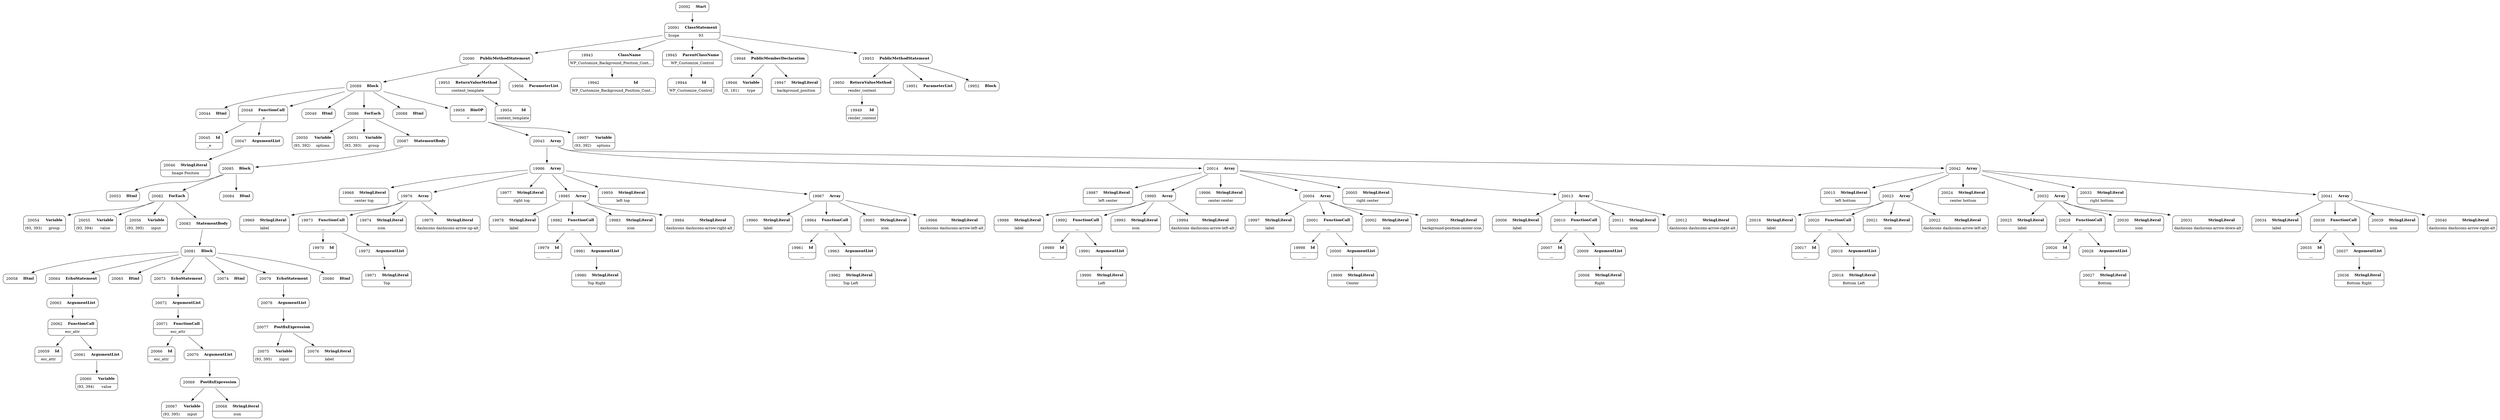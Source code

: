digraph ast {
node [shape=none];
19968 [label=<<TABLE border='1' cellspacing='0' cellpadding='10' style='rounded' ><TR><TD border='0'>19968</TD><TD border='0'><B>StringLiteral</B></TD></TR><HR/><TR><TD border='0' cellpadding='5' colspan='2'>center top</TD></TR></TABLE>>];
19969 [label=<<TABLE border='1' cellspacing='0' cellpadding='10' style='rounded' ><TR><TD border='0'>19969</TD><TD border='0'><B>StringLiteral</B></TD></TR><HR/><TR><TD border='0' cellpadding='5' colspan='2'>label</TD></TR></TABLE>>];
19970 [label=<<TABLE border='1' cellspacing='0' cellpadding='10' style='rounded' ><TR><TD border='0'>19970</TD><TD border='0'><B>Id</B></TD></TR><HR/><TR><TD border='0' cellpadding='5' colspan='2'>__</TD></TR></TABLE>>];
19971 [label=<<TABLE border='1' cellspacing='0' cellpadding='10' style='rounded' ><TR><TD border='0'>19971</TD><TD border='0'><B>StringLiteral</B></TD></TR><HR/><TR><TD border='0' cellpadding='5' colspan='2'>Top</TD></TR></TABLE>>];
19972 [label=<<TABLE border='1' cellspacing='0' cellpadding='10' style='rounded' ><TR><TD border='0'>19972</TD><TD border='0'><B>ArgumentList</B></TD></TR></TABLE>>];
19972 -> 19971 [weight=2];
19973 [label=<<TABLE border='1' cellspacing='0' cellpadding='10' style='rounded' ><TR><TD border='0'>19973</TD><TD border='0'><B>FunctionCall</B></TD></TR><HR/><TR><TD border='0' cellpadding='5' colspan='2'>__</TD></TR></TABLE>>];
19973 -> 19970 [weight=2];
19973 -> 19972 [weight=2];
19974 [label=<<TABLE border='1' cellspacing='0' cellpadding='10' style='rounded' ><TR><TD border='0'>19974</TD><TD border='0'><B>StringLiteral</B></TD></TR><HR/><TR><TD border='0' cellpadding='5' colspan='2'>icon</TD></TR></TABLE>>];
19975 [label=<<TABLE border='1' cellspacing='0' cellpadding='10' style='rounded' ><TR><TD border='0'>19975</TD><TD border='0'><B>StringLiteral</B></TD></TR><HR/><TR><TD border='0' cellpadding='5' colspan='2'>dashicons dashicons-arrow-up-alt</TD></TR></TABLE>>];
19976 [label=<<TABLE border='1' cellspacing='0' cellpadding='10' style='rounded' ><TR><TD border='0'>19976</TD><TD border='0'><B>Array</B></TD></TR></TABLE>>];
19976 -> 19969 [weight=2];
19976 -> 19973 [weight=2];
19976 -> 19974 [weight=2];
19976 -> 19975 [weight=2];
19977 [label=<<TABLE border='1' cellspacing='0' cellpadding='10' style='rounded' ><TR><TD border='0'>19977</TD><TD border='0'><B>StringLiteral</B></TD></TR><HR/><TR><TD border='0' cellpadding='5' colspan='2'>right top</TD></TR></TABLE>>];
19978 [label=<<TABLE border='1' cellspacing='0' cellpadding='10' style='rounded' ><TR><TD border='0'>19978</TD><TD border='0'><B>StringLiteral</B></TD></TR><HR/><TR><TD border='0' cellpadding='5' colspan='2'>label</TD></TR></TABLE>>];
19979 [label=<<TABLE border='1' cellspacing='0' cellpadding='10' style='rounded' ><TR><TD border='0'>19979</TD><TD border='0'><B>Id</B></TD></TR><HR/><TR><TD border='0' cellpadding='5' colspan='2'>__</TD></TR></TABLE>>];
19980 [label=<<TABLE border='1' cellspacing='0' cellpadding='10' style='rounded' ><TR><TD border='0'>19980</TD><TD border='0'><B>StringLiteral</B></TD></TR><HR/><TR><TD border='0' cellpadding='5' colspan='2'>Top Right</TD></TR></TABLE>>];
19981 [label=<<TABLE border='1' cellspacing='0' cellpadding='10' style='rounded' ><TR><TD border='0'>19981</TD><TD border='0'><B>ArgumentList</B></TD></TR></TABLE>>];
19981 -> 19980 [weight=2];
19982 [label=<<TABLE border='1' cellspacing='0' cellpadding='10' style='rounded' ><TR><TD border='0'>19982</TD><TD border='0'><B>FunctionCall</B></TD></TR><HR/><TR><TD border='0' cellpadding='5' colspan='2'>__</TD></TR></TABLE>>];
19982 -> 19979 [weight=2];
19982 -> 19981 [weight=2];
19983 [label=<<TABLE border='1' cellspacing='0' cellpadding='10' style='rounded' ><TR><TD border='0'>19983</TD><TD border='0'><B>StringLiteral</B></TD></TR><HR/><TR><TD border='0' cellpadding='5' colspan='2'>icon</TD></TR></TABLE>>];
19984 [label=<<TABLE border='1' cellspacing='0' cellpadding='10' style='rounded' ><TR><TD border='0'>19984</TD><TD border='0'><B>StringLiteral</B></TD></TR><HR/><TR><TD border='0' cellpadding='5' colspan='2'>dashicons dashicons-arrow-right-alt</TD></TR></TABLE>>];
19985 [label=<<TABLE border='1' cellspacing='0' cellpadding='10' style='rounded' ><TR><TD border='0'>19985</TD><TD border='0'><B>Array</B></TD></TR></TABLE>>];
19985 -> 19978 [weight=2];
19985 -> 19982 [weight=2];
19985 -> 19983 [weight=2];
19985 -> 19984 [weight=2];
19986 [label=<<TABLE border='1' cellspacing='0' cellpadding='10' style='rounded' ><TR><TD border='0'>19986</TD><TD border='0'><B>Array</B></TD></TR></TABLE>>];
19986 -> 19959 [weight=2];
19986 -> 19967 [weight=2];
19986 -> 19968 [weight=2];
19986 -> 19976 [weight=2];
19986 -> 19977 [weight=2];
19986 -> 19985 [weight=2];
19987 [label=<<TABLE border='1' cellspacing='0' cellpadding='10' style='rounded' ><TR><TD border='0'>19987</TD><TD border='0'><B>StringLiteral</B></TD></TR><HR/><TR><TD border='0' cellpadding='5' colspan='2'>left center</TD></TR></TABLE>>];
19988 [label=<<TABLE border='1' cellspacing='0' cellpadding='10' style='rounded' ><TR><TD border='0'>19988</TD><TD border='0'><B>StringLiteral</B></TD></TR><HR/><TR><TD border='0' cellpadding='5' colspan='2'>label</TD></TR></TABLE>>];
19989 [label=<<TABLE border='1' cellspacing='0' cellpadding='10' style='rounded' ><TR><TD border='0'>19989</TD><TD border='0'><B>Id</B></TD></TR><HR/><TR><TD border='0' cellpadding='5' colspan='2'>__</TD></TR></TABLE>>];
19990 [label=<<TABLE border='1' cellspacing='0' cellpadding='10' style='rounded' ><TR><TD border='0'>19990</TD><TD border='0'><B>StringLiteral</B></TD></TR><HR/><TR><TD border='0' cellpadding='5' colspan='2'>Left</TD></TR></TABLE>>];
19991 [label=<<TABLE border='1' cellspacing='0' cellpadding='10' style='rounded' ><TR><TD border='0'>19991</TD><TD border='0'><B>ArgumentList</B></TD></TR></TABLE>>];
19991 -> 19990 [weight=2];
19992 [label=<<TABLE border='1' cellspacing='0' cellpadding='10' style='rounded' ><TR><TD border='0'>19992</TD><TD border='0'><B>FunctionCall</B></TD></TR><HR/><TR><TD border='0' cellpadding='5' colspan='2'>__</TD></TR></TABLE>>];
19992 -> 19989 [weight=2];
19992 -> 19991 [weight=2];
19993 [label=<<TABLE border='1' cellspacing='0' cellpadding='10' style='rounded' ><TR><TD border='0'>19993</TD><TD border='0'><B>StringLiteral</B></TD></TR><HR/><TR><TD border='0' cellpadding='5' colspan='2'>icon</TD></TR></TABLE>>];
19994 [label=<<TABLE border='1' cellspacing='0' cellpadding='10' style='rounded' ><TR><TD border='0'>19994</TD><TD border='0'><B>StringLiteral</B></TD></TR><HR/><TR><TD border='0' cellpadding='5' colspan='2'>dashicons dashicons-arrow-left-alt</TD></TR></TABLE>>];
19995 [label=<<TABLE border='1' cellspacing='0' cellpadding='10' style='rounded' ><TR><TD border='0'>19995</TD><TD border='0'><B>Array</B></TD></TR></TABLE>>];
19995 -> 19988 [weight=2];
19995 -> 19992 [weight=2];
19995 -> 19993 [weight=2];
19995 -> 19994 [weight=2];
19996 [label=<<TABLE border='1' cellspacing='0' cellpadding='10' style='rounded' ><TR><TD border='0'>19996</TD><TD border='0'><B>StringLiteral</B></TD></TR><HR/><TR><TD border='0' cellpadding='5' colspan='2'>center center</TD></TR></TABLE>>];
19997 [label=<<TABLE border='1' cellspacing='0' cellpadding='10' style='rounded' ><TR><TD border='0'>19997</TD><TD border='0'><B>StringLiteral</B></TD></TR><HR/><TR><TD border='0' cellpadding='5' colspan='2'>label</TD></TR></TABLE>>];
19998 [label=<<TABLE border='1' cellspacing='0' cellpadding='10' style='rounded' ><TR><TD border='0'>19998</TD><TD border='0'><B>Id</B></TD></TR><HR/><TR><TD border='0' cellpadding='5' colspan='2'>__</TD></TR></TABLE>>];
19999 [label=<<TABLE border='1' cellspacing='0' cellpadding='10' style='rounded' ><TR><TD border='0'>19999</TD><TD border='0'><B>StringLiteral</B></TD></TR><HR/><TR><TD border='0' cellpadding='5' colspan='2'>Center</TD></TR></TABLE>>];
20000 [label=<<TABLE border='1' cellspacing='0' cellpadding='10' style='rounded' ><TR><TD border='0'>20000</TD><TD border='0'><B>ArgumentList</B></TD></TR></TABLE>>];
20000 -> 19999 [weight=2];
20001 [label=<<TABLE border='1' cellspacing='0' cellpadding='10' style='rounded' ><TR><TD border='0'>20001</TD><TD border='0'><B>FunctionCall</B></TD></TR><HR/><TR><TD border='0' cellpadding='5' colspan='2'>__</TD></TR></TABLE>>];
20001 -> 19998 [weight=2];
20001 -> 20000 [weight=2];
20002 [label=<<TABLE border='1' cellspacing='0' cellpadding='10' style='rounded' ><TR><TD border='0'>20002</TD><TD border='0'><B>StringLiteral</B></TD></TR><HR/><TR><TD border='0' cellpadding='5' colspan='2'>icon</TD></TR></TABLE>>];
20003 [label=<<TABLE border='1' cellspacing='0' cellpadding='10' style='rounded' ><TR><TD border='0'>20003</TD><TD border='0'><B>StringLiteral</B></TD></TR><HR/><TR><TD border='0' cellpadding='5' colspan='2'>background-position-center-icon</TD></TR></TABLE>>];
20004 [label=<<TABLE border='1' cellspacing='0' cellpadding='10' style='rounded' ><TR><TD border='0'>20004</TD><TD border='0'><B>Array</B></TD></TR></TABLE>>];
20004 -> 19997 [weight=2];
20004 -> 20001 [weight=2];
20004 -> 20002 [weight=2];
20004 -> 20003 [weight=2];
20005 [label=<<TABLE border='1' cellspacing='0' cellpadding='10' style='rounded' ><TR><TD border='0'>20005</TD><TD border='0'><B>StringLiteral</B></TD></TR><HR/><TR><TD border='0' cellpadding='5' colspan='2'>right center</TD></TR></TABLE>>];
20006 [label=<<TABLE border='1' cellspacing='0' cellpadding='10' style='rounded' ><TR><TD border='0'>20006</TD><TD border='0'><B>StringLiteral</B></TD></TR><HR/><TR><TD border='0' cellpadding='5' colspan='2'>label</TD></TR></TABLE>>];
20007 [label=<<TABLE border='1' cellspacing='0' cellpadding='10' style='rounded' ><TR><TD border='0'>20007</TD><TD border='0'><B>Id</B></TD></TR><HR/><TR><TD border='0' cellpadding='5' colspan='2'>__</TD></TR></TABLE>>];
20008 [label=<<TABLE border='1' cellspacing='0' cellpadding='10' style='rounded' ><TR><TD border='0'>20008</TD><TD border='0'><B>StringLiteral</B></TD></TR><HR/><TR><TD border='0' cellpadding='5' colspan='2'>Right</TD></TR></TABLE>>];
20009 [label=<<TABLE border='1' cellspacing='0' cellpadding='10' style='rounded' ><TR><TD border='0'>20009</TD><TD border='0'><B>ArgumentList</B></TD></TR></TABLE>>];
20009 -> 20008 [weight=2];
20010 [label=<<TABLE border='1' cellspacing='0' cellpadding='10' style='rounded' ><TR><TD border='0'>20010</TD><TD border='0'><B>FunctionCall</B></TD></TR><HR/><TR><TD border='0' cellpadding='5' colspan='2'>__</TD></TR></TABLE>>];
20010 -> 20007 [weight=2];
20010 -> 20009 [weight=2];
20011 [label=<<TABLE border='1' cellspacing='0' cellpadding='10' style='rounded' ><TR><TD border='0'>20011</TD><TD border='0'><B>StringLiteral</B></TD></TR><HR/><TR><TD border='0' cellpadding='5' colspan='2'>icon</TD></TR></TABLE>>];
20012 [label=<<TABLE border='1' cellspacing='0' cellpadding='10' style='rounded' ><TR><TD border='0'>20012</TD><TD border='0'><B>StringLiteral</B></TD></TR><HR/><TR><TD border='0' cellpadding='5' colspan='2'>dashicons dashicons-arrow-right-alt</TD></TR></TABLE>>];
20013 [label=<<TABLE border='1' cellspacing='0' cellpadding='10' style='rounded' ><TR><TD border='0'>20013</TD><TD border='0'><B>Array</B></TD></TR></TABLE>>];
20013 -> 20006 [weight=2];
20013 -> 20010 [weight=2];
20013 -> 20011 [weight=2];
20013 -> 20012 [weight=2];
20014 [label=<<TABLE border='1' cellspacing='0' cellpadding='10' style='rounded' ><TR><TD border='0'>20014</TD><TD border='0'><B>Array</B></TD></TR></TABLE>>];
20014 -> 19987 [weight=2];
20014 -> 19995 [weight=2];
20014 -> 19996 [weight=2];
20014 -> 20004 [weight=2];
20014 -> 20005 [weight=2];
20014 -> 20013 [weight=2];
20015 [label=<<TABLE border='1' cellspacing='0' cellpadding='10' style='rounded' ><TR><TD border='0'>20015</TD><TD border='0'><B>StringLiteral</B></TD></TR><HR/><TR><TD border='0' cellpadding='5' colspan='2'>left bottom</TD></TR></TABLE>>];
20016 [label=<<TABLE border='1' cellspacing='0' cellpadding='10' style='rounded' ><TR><TD border='0'>20016</TD><TD border='0'><B>StringLiteral</B></TD></TR><HR/><TR><TD border='0' cellpadding='5' colspan='2'>label</TD></TR></TABLE>>];
20017 [label=<<TABLE border='1' cellspacing='0' cellpadding='10' style='rounded' ><TR><TD border='0'>20017</TD><TD border='0'><B>Id</B></TD></TR><HR/><TR><TD border='0' cellpadding='5' colspan='2'>__</TD></TR></TABLE>>];
20018 [label=<<TABLE border='1' cellspacing='0' cellpadding='10' style='rounded' ><TR><TD border='0'>20018</TD><TD border='0'><B>StringLiteral</B></TD></TR><HR/><TR><TD border='0' cellpadding='5' colspan='2'>Bottom Left</TD></TR></TABLE>>];
20019 [label=<<TABLE border='1' cellspacing='0' cellpadding='10' style='rounded' ><TR><TD border='0'>20019</TD><TD border='0'><B>ArgumentList</B></TD></TR></TABLE>>];
20019 -> 20018 [weight=2];
20020 [label=<<TABLE border='1' cellspacing='0' cellpadding='10' style='rounded' ><TR><TD border='0'>20020</TD><TD border='0'><B>FunctionCall</B></TD></TR><HR/><TR><TD border='0' cellpadding='5' colspan='2'>__</TD></TR></TABLE>>];
20020 -> 20017 [weight=2];
20020 -> 20019 [weight=2];
20021 [label=<<TABLE border='1' cellspacing='0' cellpadding='10' style='rounded' ><TR><TD border='0'>20021</TD><TD border='0'><B>StringLiteral</B></TD></TR><HR/><TR><TD border='0' cellpadding='5' colspan='2'>icon</TD></TR></TABLE>>];
20022 [label=<<TABLE border='1' cellspacing='0' cellpadding='10' style='rounded' ><TR><TD border='0'>20022</TD><TD border='0'><B>StringLiteral</B></TD></TR><HR/><TR><TD border='0' cellpadding='5' colspan='2'>dashicons dashicons-arrow-left-alt</TD></TR></TABLE>>];
20023 [label=<<TABLE border='1' cellspacing='0' cellpadding='10' style='rounded' ><TR><TD border='0'>20023</TD><TD border='0'><B>Array</B></TD></TR></TABLE>>];
20023 -> 20016 [weight=2];
20023 -> 20020 [weight=2];
20023 -> 20021 [weight=2];
20023 -> 20022 [weight=2];
20024 [label=<<TABLE border='1' cellspacing='0' cellpadding='10' style='rounded' ><TR><TD border='0'>20024</TD><TD border='0'><B>StringLiteral</B></TD></TR><HR/><TR><TD border='0' cellpadding='5' colspan='2'>center bottom</TD></TR></TABLE>>];
20025 [label=<<TABLE border='1' cellspacing='0' cellpadding='10' style='rounded' ><TR><TD border='0'>20025</TD><TD border='0'><B>StringLiteral</B></TD></TR><HR/><TR><TD border='0' cellpadding='5' colspan='2'>label</TD></TR></TABLE>>];
20026 [label=<<TABLE border='1' cellspacing='0' cellpadding='10' style='rounded' ><TR><TD border='0'>20026</TD><TD border='0'><B>Id</B></TD></TR><HR/><TR><TD border='0' cellpadding='5' colspan='2'>__</TD></TR></TABLE>>];
20027 [label=<<TABLE border='1' cellspacing='0' cellpadding='10' style='rounded' ><TR><TD border='0'>20027</TD><TD border='0'><B>StringLiteral</B></TD></TR><HR/><TR><TD border='0' cellpadding='5' colspan='2'>Bottom</TD></TR></TABLE>>];
20028 [label=<<TABLE border='1' cellspacing='0' cellpadding='10' style='rounded' ><TR><TD border='0'>20028</TD><TD border='0'><B>ArgumentList</B></TD></TR></TABLE>>];
20028 -> 20027 [weight=2];
20029 [label=<<TABLE border='1' cellspacing='0' cellpadding='10' style='rounded' ><TR><TD border='0'>20029</TD><TD border='0'><B>FunctionCall</B></TD></TR><HR/><TR><TD border='0' cellpadding='5' colspan='2'>__</TD></TR></TABLE>>];
20029 -> 20026 [weight=2];
20029 -> 20028 [weight=2];
20030 [label=<<TABLE border='1' cellspacing='0' cellpadding='10' style='rounded' ><TR><TD border='0'>20030</TD><TD border='0'><B>StringLiteral</B></TD></TR><HR/><TR><TD border='0' cellpadding='5' colspan='2'>icon</TD></TR></TABLE>>];
20031 [label=<<TABLE border='1' cellspacing='0' cellpadding='10' style='rounded' ><TR><TD border='0'>20031</TD><TD border='0'><B>StringLiteral</B></TD></TR><HR/><TR><TD border='0' cellpadding='5' colspan='2'>dashicons dashicons-arrow-down-alt</TD></TR></TABLE>>];
20032 [label=<<TABLE border='1' cellspacing='0' cellpadding='10' style='rounded' ><TR><TD border='0'>20032</TD><TD border='0'><B>Array</B></TD></TR></TABLE>>];
20032 -> 20025 [weight=2];
20032 -> 20029 [weight=2];
20032 -> 20030 [weight=2];
20032 -> 20031 [weight=2];
20033 [label=<<TABLE border='1' cellspacing='0' cellpadding='10' style='rounded' ><TR><TD border='0'>20033</TD><TD border='0'><B>StringLiteral</B></TD></TR><HR/><TR><TD border='0' cellpadding='5' colspan='2'>right bottom</TD></TR></TABLE>>];
20034 [label=<<TABLE border='1' cellspacing='0' cellpadding='10' style='rounded' ><TR><TD border='0'>20034</TD><TD border='0'><B>StringLiteral</B></TD></TR><HR/><TR><TD border='0' cellpadding='5' colspan='2'>label</TD></TR></TABLE>>];
20035 [label=<<TABLE border='1' cellspacing='0' cellpadding='10' style='rounded' ><TR><TD border='0'>20035</TD><TD border='0'><B>Id</B></TD></TR><HR/><TR><TD border='0' cellpadding='5' colspan='2'>__</TD></TR></TABLE>>];
20036 [label=<<TABLE border='1' cellspacing='0' cellpadding='10' style='rounded' ><TR><TD border='0'>20036</TD><TD border='0'><B>StringLiteral</B></TD></TR><HR/><TR><TD border='0' cellpadding='5' colspan='2'>Bottom Right</TD></TR></TABLE>>];
20037 [label=<<TABLE border='1' cellspacing='0' cellpadding='10' style='rounded' ><TR><TD border='0'>20037</TD><TD border='0'><B>ArgumentList</B></TD></TR></TABLE>>];
20037 -> 20036 [weight=2];
20038 [label=<<TABLE border='1' cellspacing='0' cellpadding='10' style='rounded' ><TR><TD border='0'>20038</TD><TD border='0'><B>FunctionCall</B></TD></TR><HR/><TR><TD border='0' cellpadding='5' colspan='2'>__</TD></TR></TABLE>>];
20038 -> 20035 [weight=2];
20038 -> 20037 [weight=2];
20039 [label=<<TABLE border='1' cellspacing='0' cellpadding='10' style='rounded' ><TR><TD border='0'>20039</TD><TD border='0'><B>StringLiteral</B></TD></TR><HR/><TR><TD border='0' cellpadding='5' colspan='2'>icon</TD></TR></TABLE>>];
20040 [label=<<TABLE border='1' cellspacing='0' cellpadding='10' style='rounded' ><TR><TD border='0'>20040</TD><TD border='0'><B>StringLiteral</B></TD></TR><HR/><TR><TD border='0' cellpadding='5' colspan='2'>dashicons dashicons-arrow-right-alt</TD></TR></TABLE>>];
20041 [label=<<TABLE border='1' cellspacing='0' cellpadding='10' style='rounded' ><TR><TD border='0'>20041</TD><TD border='0'><B>Array</B></TD></TR></TABLE>>];
20041 -> 20034 [weight=2];
20041 -> 20038 [weight=2];
20041 -> 20039 [weight=2];
20041 -> 20040 [weight=2];
20042 [label=<<TABLE border='1' cellspacing='0' cellpadding='10' style='rounded' ><TR><TD border='0'>20042</TD><TD border='0'><B>Array</B></TD></TR></TABLE>>];
20042 -> 20015 [weight=2];
20042 -> 20023 [weight=2];
20042 -> 20024 [weight=2];
20042 -> 20032 [weight=2];
20042 -> 20033 [weight=2];
20042 -> 20041 [weight=2];
20043 [label=<<TABLE border='1' cellspacing='0' cellpadding='10' style='rounded' ><TR><TD border='0'>20043</TD><TD border='0'><B>Array</B></TD></TR></TABLE>>];
20043 -> 19986 [weight=2];
20043 -> 20014 [weight=2];
20043 -> 20042 [weight=2];
20044 [label=<<TABLE border='1' cellspacing='0' cellpadding='10' style='rounded' ><TR><TD border='0'>20044</TD><TD border='0'><B>Html</B></TD></TR></TABLE>>];
20045 [label=<<TABLE border='1' cellspacing='0' cellpadding='10' style='rounded' ><TR><TD border='0'>20045</TD><TD border='0'><B>Id</B></TD></TR><HR/><TR><TD border='0' cellpadding='5' colspan='2'>_e</TD></TR></TABLE>>];
20046 [label=<<TABLE border='1' cellspacing='0' cellpadding='10' style='rounded' ><TR><TD border='0'>20046</TD><TD border='0'><B>StringLiteral</B></TD></TR><HR/><TR><TD border='0' cellpadding='5' colspan='2'>Image Position</TD></TR></TABLE>>];
20047 [label=<<TABLE border='1' cellspacing='0' cellpadding='10' style='rounded' ><TR><TD border='0'>20047</TD><TD border='0'><B>ArgumentList</B></TD></TR></TABLE>>];
20047 -> 20046 [weight=2];
20048 [label=<<TABLE border='1' cellspacing='0' cellpadding='10' style='rounded' ><TR><TD border='0'>20048</TD><TD border='0'><B>FunctionCall</B></TD></TR><HR/><TR><TD border='0' cellpadding='5' colspan='2'>_e</TD></TR></TABLE>>];
20048 -> 20045 [weight=2];
20048 -> 20047 [weight=2];
20049 [label=<<TABLE border='1' cellspacing='0' cellpadding='10' style='rounded' ><TR><TD border='0'>20049</TD><TD border='0'><B>Html</B></TD></TR></TABLE>>];
20050 [label=<<TABLE border='1' cellspacing='0' cellpadding='10' style='rounded' ><TR><TD border='0'>20050</TD><TD border='0'><B>Variable</B></TD></TR><HR/><TR><TD border='0' cellpadding='5'>(93, 392)</TD><TD border='0' cellpadding='5'>options</TD></TR></TABLE>>];
20051 [label=<<TABLE border='1' cellspacing='0' cellpadding='10' style='rounded' ><TR><TD border='0'>20051</TD><TD border='0'><B>Variable</B></TD></TR><HR/><TR><TD border='0' cellpadding='5'>(93, 393)</TD><TD border='0' cellpadding='5'>group</TD></TR></TABLE>>];
20053 [label=<<TABLE border='1' cellspacing='0' cellpadding='10' style='rounded' ><TR><TD border='0'>20053</TD><TD border='0'><B>Html</B></TD></TR></TABLE>>];
20054 [label=<<TABLE border='1' cellspacing='0' cellpadding='10' style='rounded' ><TR><TD border='0'>20054</TD><TD border='0'><B>Variable</B></TD></TR><HR/><TR><TD border='0' cellpadding='5'>(93, 393)</TD><TD border='0' cellpadding='5'>group</TD></TR></TABLE>>];
20055 [label=<<TABLE border='1' cellspacing='0' cellpadding='10' style='rounded' ><TR><TD border='0'>20055</TD><TD border='0'><B>Variable</B></TD></TR><HR/><TR><TD border='0' cellpadding='5'>(93, 394)</TD><TD border='0' cellpadding='5'>value</TD></TR></TABLE>>];
20056 [label=<<TABLE border='1' cellspacing='0' cellpadding='10' style='rounded' ><TR><TD border='0'>20056</TD><TD border='0'><B>Variable</B></TD></TR><HR/><TR><TD border='0' cellpadding='5'>(93, 395)</TD><TD border='0' cellpadding='5'>input</TD></TR></TABLE>>];
20058 [label=<<TABLE border='1' cellspacing='0' cellpadding='10' style='rounded' ><TR><TD border='0'>20058</TD><TD border='0'><B>Html</B></TD></TR></TABLE>>];
20059 [label=<<TABLE border='1' cellspacing='0' cellpadding='10' style='rounded' ><TR><TD border='0'>20059</TD><TD border='0'><B>Id</B></TD></TR><HR/><TR><TD border='0' cellpadding='5' colspan='2'>esc_attr</TD></TR></TABLE>>];
20060 [label=<<TABLE border='1' cellspacing='0' cellpadding='10' style='rounded' ><TR><TD border='0'>20060</TD><TD border='0'><B>Variable</B></TD></TR><HR/><TR><TD border='0' cellpadding='5'>(93, 394)</TD><TD border='0' cellpadding='5'>value</TD></TR></TABLE>>];
20061 [label=<<TABLE border='1' cellspacing='0' cellpadding='10' style='rounded' ><TR><TD border='0'>20061</TD><TD border='0'><B>ArgumentList</B></TD></TR></TABLE>>];
20061 -> 20060 [weight=2];
20062 [label=<<TABLE border='1' cellspacing='0' cellpadding='10' style='rounded' ><TR><TD border='0'>20062</TD><TD border='0'><B>FunctionCall</B></TD></TR><HR/><TR><TD border='0' cellpadding='5' colspan='2'>esc_attr</TD></TR></TABLE>>];
20062 -> 20059 [weight=2];
20062 -> 20061 [weight=2];
20063 [label=<<TABLE border='1' cellspacing='0' cellpadding='10' style='rounded' ><TR><TD border='0'>20063</TD><TD border='0'><B>ArgumentList</B></TD></TR></TABLE>>];
20063 -> 20062 [weight=2];
20064 [label=<<TABLE border='1' cellspacing='0' cellpadding='10' style='rounded' ><TR><TD border='0'>20064</TD><TD border='0'><B>EchoStatement</B></TD></TR></TABLE>>];
20064 -> 20063 [weight=2];
20065 [label=<<TABLE border='1' cellspacing='0' cellpadding='10' style='rounded' ><TR><TD border='0'>20065</TD><TD border='0'><B>Html</B></TD></TR></TABLE>>];
20066 [label=<<TABLE border='1' cellspacing='0' cellpadding='10' style='rounded' ><TR><TD border='0'>20066</TD><TD border='0'><B>Id</B></TD></TR><HR/><TR><TD border='0' cellpadding='5' colspan='2'>esc_attr</TD></TR></TABLE>>];
20067 [label=<<TABLE border='1' cellspacing='0' cellpadding='10' style='rounded' ><TR><TD border='0'>20067</TD><TD border='0'><B>Variable</B></TD></TR><HR/><TR><TD border='0' cellpadding='5'>(93, 395)</TD><TD border='0' cellpadding='5'>input</TD></TR></TABLE>>];
20068 [label=<<TABLE border='1' cellspacing='0' cellpadding='10' style='rounded' ><TR><TD border='0'>20068</TD><TD border='0'><B>StringLiteral</B></TD></TR><HR/><TR><TD border='0' cellpadding='5' colspan='2'>icon</TD></TR></TABLE>>];
20069 [label=<<TABLE border='1' cellspacing='0' cellpadding='10' style='rounded' ><TR><TD border='0'>20069</TD><TD border='0'><B>PostfixExpression</B></TD></TR></TABLE>>];
20069 -> 20067 [weight=2];
20069 -> 20068 [weight=2];
20070 [label=<<TABLE border='1' cellspacing='0' cellpadding='10' style='rounded' ><TR><TD border='0'>20070</TD><TD border='0'><B>ArgumentList</B></TD></TR></TABLE>>];
20070 -> 20069 [weight=2];
20071 [label=<<TABLE border='1' cellspacing='0' cellpadding='10' style='rounded' ><TR><TD border='0'>20071</TD><TD border='0'><B>FunctionCall</B></TD></TR><HR/><TR><TD border='0' cellpadding='5' colspan='2'>esc_attr</TD></TR></TABLE>>];
20071 -> 20066 [weight=2];
20071 -> 20070 [weight=2];
20072 [label=<<TABLE border='1' cellspacing='0' cellpadding='10' style='rounded' ><TR><TD border='0'>20072</TD><TD border='0'><B>ArgumentList</B></TD></TR></TABLE>>];
20072 -> 20071 [weight=2];
20073 [label=<<TABLE border='1' cellspacing='0' cellpadding='10' style='rounded' ><TR><TD border='0'>20073</TD><TD border='0'><B>EchoStatement</B></TD></TR></TABLE>>];
20073 -> 20072 [weight=2];
20074 [label=<<TABLE border='1' cellspacing='0' cellpadding='10' style='rounded' ><TR><TD border='0'>20074</TD><TD border='0'><B>Html</B></TD></TR></TABLE>>];
20075 [label=<<TABLE border='1' cellspacing='0' cellpadding='10' style='rounded' ><TR><TD border='0'>20075</TD><TD border='0'><B>Variable</B></TD></TR><HR/><TR><TD border='0' cellpadding='5'>(93, 395)</TD><TD border='0' cellpadding='5'>input</TD></TR></TABLE>>];
20076 [label=<<TABLE border='1' cellspacing='0' cellpadding='10' style='rounded' ><TR><TD border='0'>20076</TD><TD border='0'><B>StringLiteral</B></TD></TR><HR/><TR><TD border='0' cellpadding='5' colspan='2'>label</TD></TR></TABLE>>];
20077 [label=<<TABLE border='1' cellspacing='0' cellpadding='10' style='rounded' ><TR><TD border='0'>20077</TD><TD border='0'><B>PostfixExpression</B></TD></TR></TABLE>>];
20077 -> 20075 [weight=2];
20077 -> 20076 [weight=2];
20078 [label=<<TABLE border='1' cellspacing='0' cellpadding='10' style='rounded' ><TR><TD border='0'>20078</TD><TD border='0'><B>ArgumentList</B></TD></TR></TABLE>>];
20078 -> 20077 [weight=2];
20079 [label=<<TABLE border='1' cellspacing='0' cellpadding='10' style='rounded' ><TR><TD border='0'>20079</TD><TD border='0'><B>EchoStatement</B></TD></TR></TABLE>>];
20079 -> 20078 [weight=2];
20080 [label=<<TABLE border='1' cellspacing='0' cellpadding='10' style='rounded' ><TR><TD border='0'>20080</TD><TD border='0'><B>Html</B></TD></TR></TABLE>>];
20081 [label=<<TABLE border='1' cellspacing='0' cellpadding='10' style='rounded' ><TR><TD border='0'>20081</TD><TD border='0'><B>Block</B></TD></TR></TABLE>>];
20081 -> 20058 [weight=2];
20081 -> 20064 [weight=2];
20081 -> 20065 [weight=2];
20081 -> 20073 [weight=2];
20081 -> 20074 [weight=2];
20081 -> 20079 [weight=2];
20081 -> 20080 [weight=2];
20082 [label=<<TABLE border='1' cellspacing='0' cellpadding='10' style='rounded' ><TR><TD border='0'>20082</TD><TD border='0'><B>ForEach</B></TD></TR></TABLE>>];
20082 -> 20054 [weight=2];
20082 -> 20055 [weight=2];
20082 -> 20056 [weight=2];
20082 -> 20083 [weight=2];
20083 [label=<<TABLE border='1' cellspacing='0' cellpadding='10' style='rounded' ><TR><TD border='0'>20083</TD><TD border='0'><B>StatementBody</B></TD></TR></TABLE>>];
20083 -> 20081 [weight=2];
20084 [label=<<TABLE border='1' cellspacing='0' cellpadding='10' style='rounded' ><TR><TD border='0'>20084</TD><TD border='0'><B>Html</B></TD></TR></TABLE>>];
20085 [label=<<TABLE border='1' cellspacing='0' cellpadding='10' style='rounded' ><TR><TD border='0'>20085</TD><TD border='0'><B>Block</B></TD></TR></TABLE>>];
20085 -> 20053 [weight=2];
20085 -> 20082 [weight=2];
20085 -> 20084 [weight=2];
20086 [label=<<TABLE border='1' cellspacing='0' cellpadding='10' style='rounded' ><TR><TD border='0'>20086</TD><TD border='0'><B>ForEach</B></TD></TR></TABLE>>];
20086 -> 20050 [weight=2];
20086 -> 20051 [weight=2];
20086 -> 20087 [weight=2];
20087 [label=<<TABLE border='1' cellspacing='0' cellpadding='10' style='rounded' ><TR><TD border='0'>20087</TD><TD border='0'><B>StatementBody</B></TD></TR></TABLE>>];
20087 -> 20085 [weight=2];
20088 [label=<<TABLE border='1' cellspacing='0' cellpadding='10' style='rounded' ><TR><TD border='0'>20088</TD><TD border='0'><B>Html</B></TD></TR></TABLE>>];
20089 [label=<<TABLE border='1' cellspacing='0' cellpadding='10' style='rounded' ><TR><TD border='0'>20089</TD><TD border='0'><B>Block</B></TD></TR></TABLE>>];
20089 -> 19958 [weight=2];
20089 -> 20044 [weight=2];
20089 -> 20048 [weight=2];
20089 -> 20049 [weight=2];
20089 -> 20086 [weight=2];
20089 -> 20088 [weight=2];
20090 [label=<<TABLE border='1' cellspacing='0' cellpadding='10' style='rounded' ><TR><TD border='0'>20090</TD><TD border='0'><B>PublicMethodStatement</B></TD></TR></TABLE>>];
20090 -> 19955 [weight=2];
20090 -> 19956 [weight=2];
20090 -> 20089 [weight=2];
20091 [label=<<TABLE border='1' cellspacing='0' cellpadding='10' style='rounded' ><TR><TD border='0'>20091</TD><TD border='0'><B>ClassStatement</B></TD></TR><HR/><TR><TD border='0' cellpadding='5'>Scope</TD><TD border='0' cellpadding='5'>93</TD></TR></TABLE>>];
20091 -> 19943 [weight=2];
20091 -> 19945 [weight=2];
20091 -> 19948 [weight=2];
20091 -> 19953 [weight=2];
20091 -> 20090 [weight=2];
20092 [label=<<TABLE border='1' cellspacing='0' cellpadding='10' style='rounded' ><TR><TD border='0'>20092</TD><TD border='0'><B>Start</B></TD></TR></TABLE>>];
20092 -> 20091 [weight=2];
19942 [label=<<TABLE border='1' cellspacing='0' cellpadding='10' style='rounded' ><TR><TD border='0'>19942</TD><TD border='0'><B>Id</B></TD></TR><HR/><TR><TD border='0' cellpadding='5' colspan='2'>WP_Customize_Background_Position_Cont...</TD></TR></TABLE>>];
19943 [label=<<TABLE border='1' cellspacing='0' cellpadding='10' style='rounded' ><TR><TD border='0'>19943</TD><TD border='0'><B>ClassName</B></TD></TR><HR/><TR><TD border='0' cellpadding='5' colspan='2'>WP_Customize_Background_Position_Cont...</TD></TR></TABLE>>];
19943 -> 19942 [weight=2];
19944 [label=<<TABLE border='1' cellspacing='0' cellpadding='10' style='rounded' ><TR><TD border='0'>19944</TD><TD border='0'><B>Id</B></TD></TR><HR/><TR><TD border='0' cellpadding='5' colspan='2'>WP_Customize_Control</TD></TR></TABLE>>];
19945 [label=<<TABLE border='1' cellspacing='0' cellpadding='10' style='rounded' ><TR><TD border='0'>19945</TD><TD border='0'><B>ParentClassName</B></TD></TR><HR/><TR><TD border='0' cellpadding='5' colspan='2'>WP_Customize_Control</TD></TR></TABLE>>];
19945 -> 19944 [weight=2];
19946 [label=<<TABLE border='1' cellspacing='0' cellpadding='10' style='rounded' ><TR><TD border='0'>19946</TD><TD border='0'><B>Variable</B></TD></TR><HR/><TR><TD border='0' cellpadding='5'>(0, 181)</TD><TD border='0' cellpadding='5'>type</TD></TR></TABLE>>];
19947 [label=<<TABLE border='1' cellspacing='0' cellpadding='10' style='rounded' ><TR><TD border='0'>19947</TD><TD border='0'><B>StringLiteral</B></TD></TR><HR/><TR><TD border='0' cellpadding='5' colspan='2'>background_position</TD></TR></TABLE>>];
19948 [label=<<TABLE border='1' cellspacing='0' cellpadding='10' style='rounded' ><TR><TD border='0'>19948</TD><TD border='0'><B>PublicMemberDeclaration</B></TD></TR></TABLE>>];
19948 -> 19946 [weight=2];
19948 -> 19947 [weight=2];
19949 [label=<<TABLE border='1' cellspacing='0' cellpadding='10' style='rounded' ><TR><TD border='0'>19949</TD><TD border='0'><B>Id</B></TD></TR><HR/><TR><TD border='0' cellpadding='5' colspan='2'>render_content</TD></TR></TABLE>>];
19950 [label=<<TABLE border='1' cellspacing='0' cellpadding='10' style='rounded' ><TR><TD border='0'>19950</TD><TD border='0'><B>ReturnValueMethod</B></TD></TR><HR/><TR><TD border='0' cellpadding='5' colspan='2'>render_content</TD></TR></TABLE>>];
19950 -> 19949 [weight=2];
19951 [label=<<TABLE border='1' cellspacing='0' cellpadding='10' style='rounded' ><TR><TD border='0'>19951</TD><TD border='0'><B>ParameterList</B></TD></TR></TABLE>>];
19952 [label=<<TABLE border='1' cellspacing='0' cellpadding='10' style='rounded' ><TR><TD border='0'>19952</TD><TD border='0'><B>Block</B></TD></TR></TABLE>>];
19953 [label=<<TABLE border='1' cellspacing='0' cellpadding='10' style='rounded' ><TR><TD border='0'>19953</TD><TD border='0'><B>PublicMethodStatement</B></TD></TR></TABLE>>];
19953 -> 19950 [weight=2];
19953 -> 19951 [weight=2];
19953 -> 19952 [weight=2];
19954 [label=<<TABLE border='1' cellspacing='0' cellpadding='10' style='rounded' ><TR><TD border='0'>19954</TD><TD border='0'><B>Id</B></TD></TR><HR/><TR><TD border='0' cellpadding='5' colspan='2'>content_template</TD></TR></TABLE>>];
19955 [label=<<TABLE border='1' cellspacing='0' cellpadding='10' style='rounded' ><TR><TD border='0'>19955</TD><TD border='0'><B>ReturnValueMethod</B></TD></TR><HR/><TR><TD border='0' cellpadding='5' colspan='2'>content_template</TD></TR></TABLE>>];
19955 -> 19954 [weight=2];
19956 [label=<<TABLE border='1' cellspacing='0' cellpadding='10' style='rounded' ><TR><TD border='0'>19956</TD><TD border='0'><B>ParameterList</B></TD></TR></TABLE>>];
19957 [label=<<TABLE border='1' cellspacing='0' cellpadding='10' style='rounded' ><TR><TD border='0'>19957</TD><TD border='0'><B>Variable</B></TD></TR><HR/><TR><TD border='0' cellpadding='5'>(93, 392)</TD><TD border='0' cellpadding='5'>options</TD></TR></TABLE>>];
19958 [label=<<TABLE border='1' cellspacing='0' cellpadding='10' style='rounded' ><TR><TD border='0'>19958</TD><TD border='0'><B>BinOP</B></TD></TR><HR/><TR><TD border='0' cellpadding='5' colspan='2'>=</TD></TR></TABLE>>];
19958 -> 19957 [weight=2];
19958 -> 20043 [weight=2];
19959 [label=<<TABLE border='1' cellspacing='0' cellpadding='10' style='rounded' ><TR><TD border='0'>19959</TD><TD border='0'><B>StringLiteral</B></TD></TR><HR/><TR><TD border='0' cellpadding='5' colspan='2'>left top</TD></TR></TABLE>>];
19960 [label=<<TABLE border='1' cellspacing='0' cellpadding='10' style='rounded' ><TR><TD border='0'>19960</TD><TD border='0'><B>StringLiteral</B></TD></TR><HR/><TR><TD border='0' cellpadding='5' colspan='2'>label</TD></TR></TABLE>>];
19961 [label=<<TABLE border='1' cellspacing='0' cellpadding='10' style='rounded' ><TR><TD border='0'>19961</TD><TD border='0'><B>Id</B></TD></TR><HR/><TR><TD border='0' cellpadding='5' colspan='2'>__</TD></TR></TABLE>>];
19962 [label=<<TABLE border='1' cellspacing='0' cellpadding='10' style='rounded' ><TR><TD border='0'>19962</TD><TD border='0'><B>StringLiteral</B></TD></TR><HR/><TR><TD border='0' cellpadding='5' colspan='2'>Top Left</TD></TR></TABLE>>];
19963 [label=<<TABLE border='1' cellspacing='0' cellpadding='10' style='rounded' ><TR><TD border='0'>19963</TD><TD border='0'><B>ArgumentList</B></TD></TR></TABLE>>];
19963 -> 19962 [weight=2];
19964 [label=<<TABLE border='1' cellspacing='0' cellpadding='10' style='rounded' ><TR><TD border='0'>19964</TD><TD border='0'><B>FunctionCall</B></TD></TR><HR/><TR><TD border='0' cellpadding='5' colspan='2'>__</TD></TR></TABLE>>];
19964 -> 19961 [weight=2];
19964 -> 19963 [weight=2];
19965 [label=<<TABLE border='1' cellspacing='0' cellpadding='10' style='rounded' ><TR><TD border='0'>19965</TD><TD border='0'><B>StringLiteral</B></TD></TR><HR/><TR><TD border='0' cellpadding='5' colspan='2'>icon</TD></TR></TABLE>>];
19966 [label=<<TABLE border='1' cellspacing='0' cellpadding='10' style='rounded' ><TR><TD border='0'>19966</TD><TD border='0'><B>StringLiteral</B></TD></TR><HR/><TR><TD border='0' cellpadding='5' colspan='2'>dashicons dashicons-arrow-left-alt</TD></TR></TABLE>>];
19967 [label=<<TABLE border='1' cellspacing='0' cellpadding='10' style='rounded' ><TR><TD border='0'>19967</TD><TD border='0'><B>Array</B></TD></TR></TABLE>>];
19967 -> 19960 [weight=2];
19967 -> 19964 [weight=2];
19967 -> 19965 [weight=2];
19967 -> 19966 [weight=2];
}
